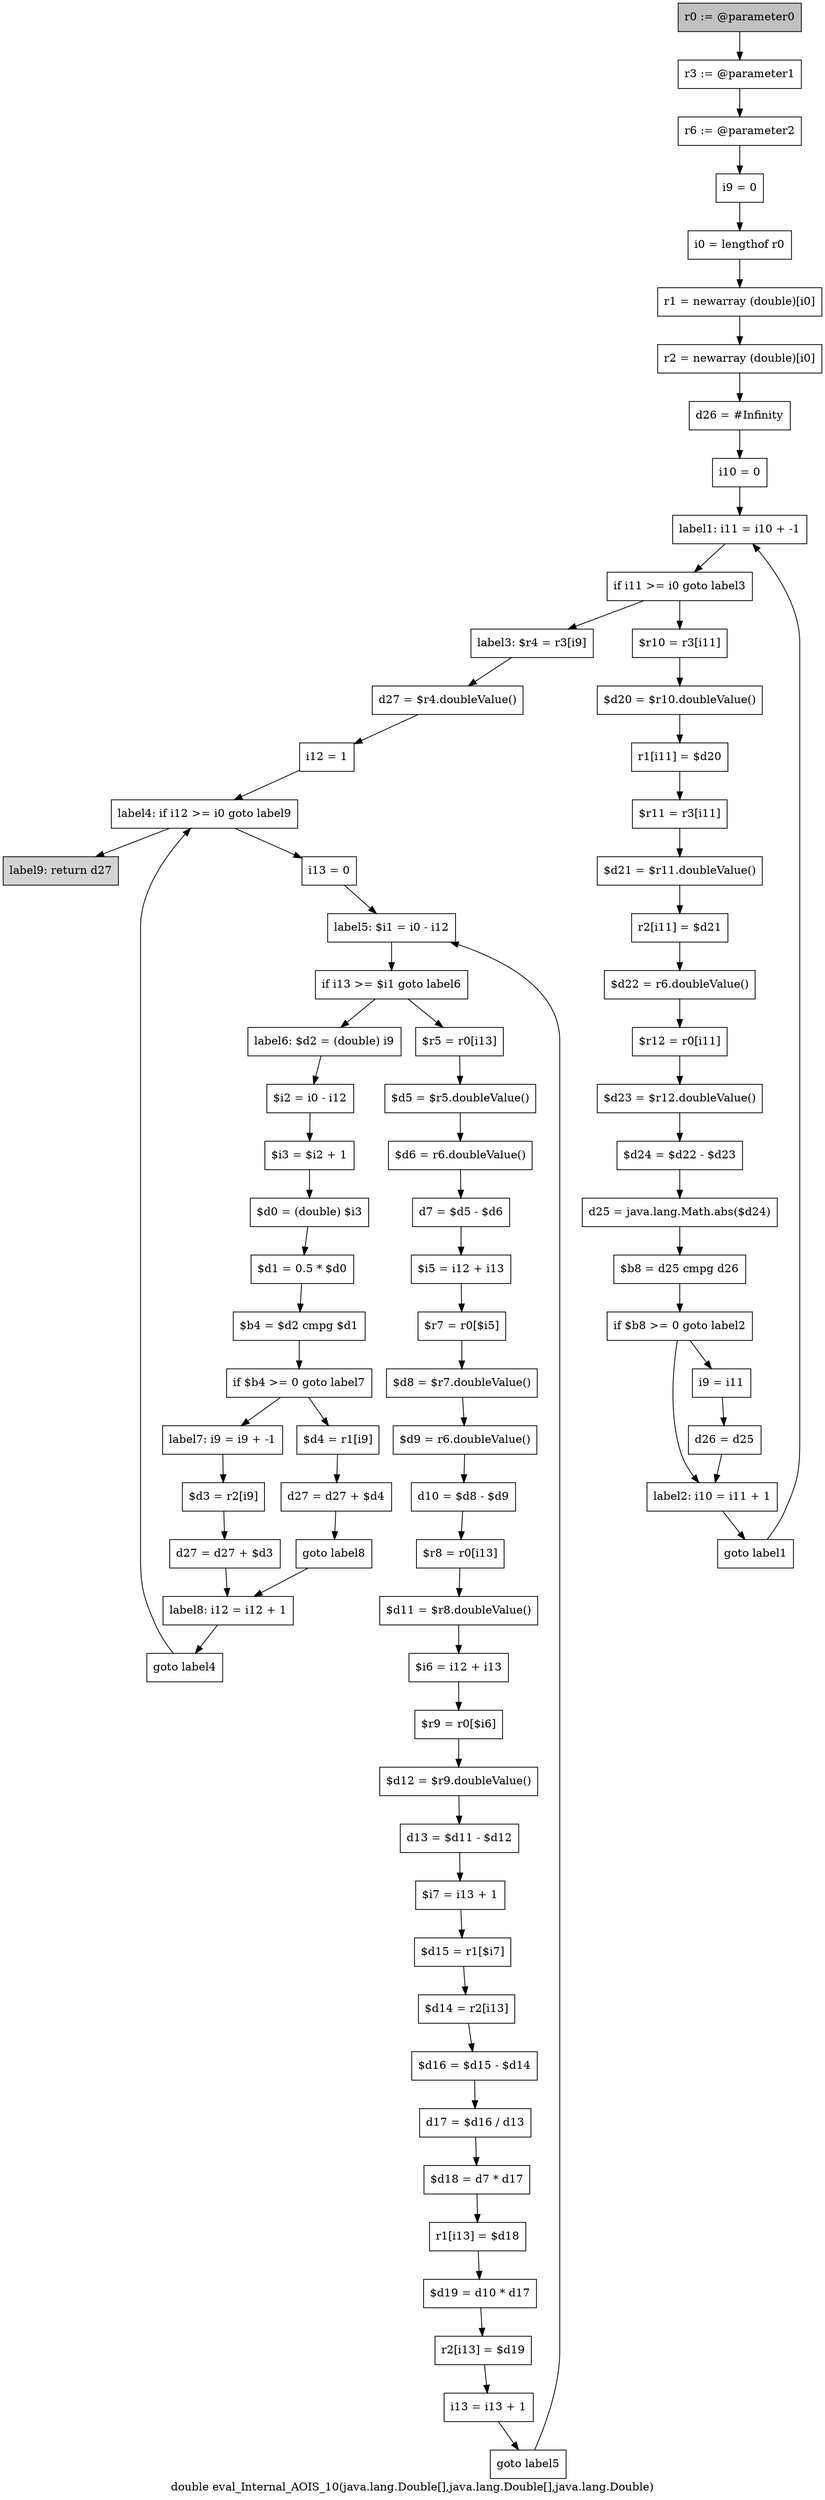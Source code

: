 digraph "double eval_Internal_AOIS_10(java.lang.Double[],java.lang.Double[],java.lang.Double)" {
    label="double eval_Internal_AOIS_10(java.lang.Double[],java.lang.Double[],java.lang.Double)";
    node [shape=box];
    "0" [style=filled,fillcolor=gray,label="r0 := @parameter0",];
    "1" [label="r3 := @parameter1",];
    "0"->"1";
    "2" [label="r6 := @parameter2",];
    "1"->"2";
    "3" [label="i9 = 0",];
    "2"->"3";
    "4" [label="i0 = lengthof r0",];
    "3"->"4";
    "5" [label="r1 = newarray (double)[i0]",];
    "4"->"5";
    "6" [label="r2 = newarray (double)[i0]",];
    "5"->"6";
    "7" [label="d26 = #Infinity",];
    "6"->"7";
    "8" [label="i10 = 0",];
    "7"->"8";
    "9" [label="label1: i11 = i10 + -1",];
    "8"->"9";
    "10" [label="if i11 >= i0 goto label3",];
    "9"->"10";
    "11" [label="$r10 = r3[i11]",];
    "10"->"11";
    "28" [label="label3: $r4 = r3[i9]",];
    "10"->"28";
    "12" [label="$d20 = $r10.doubleValue()",];
    "11"->"12";
    "13" [label="r1[i11] = $d20",];
    "12"->"13";
    "14" [label="$r11 = r3[i11]",];
    "13"->"14";
    "15" [label="$d21 = $r11.doubleValue()",];
    "14"->"15";
    "16" [label="r2[i11] = $d21",];
    "15"->"16";
    "17" [label="$d22 = r6.doubleValue()",];
    "16"->"17";
    "18" [label="$r12 = r0[i11]",];
    "17"->"18";
    "19" [label="$d23 = $r12.doubleValue()",];
    "18"->"19";
    "20" [label="$d24 = $d22 - $d23",];
    "19"->"20";
    "21" [label="d25 = java.lang.Math.abs($d24)",];
    "20"->"21";
    "22" [label="$b8 = d25 cmpg d26",];
    "21"->"22";
    "23" [label="if $b8 >= 0 goto label2",];
    "22"->"23";
    "24" [label="i9 = i11",];
    "23"->"24";
    "26" [label="label2: i10 = i11 + 1",];
    "23"->"26";
    "25" [label="d26 = d25",];
    "24"->"25";
    "25"->"26";
    "27" [label="goto label1",];
    "26"->"27";
    "27"->"9";
    "29" [label="d27 = $r4.doubleValue()",];
    "28"->"29";
    "30" [label="i12 = 1",];
    "29"->"30";
    "31" [label="label4: if i12 >= i0 goto label9",];
    "30"->"31";
    "32" [label="i13 = 0",];
    "31"->"32";
    "76" [style=filled,fillcolor=lightgray,label="label9: return d27",];
    "31"->"76";
    "33" [label="label5: $i1 = i0 - i12",];
    "32"->"33";
    "34" [label="if i13 >= $i1 goto label6",];
    "33"->"34";
    "35" [label="$r5 = r0[i13]",];
    "34"->"35";
    "61" [label="label6: $d2 = (double) i9",];
    "34"->"61";
    "36" [label="$d5 = $r5.doubleValue()",];
    "35"->"36";
    "37" [label="$d6 = r6.doubleValue()",];
    "36"->"37";
    "38" [label="d7 = $d5 - $d6",];
    "37"->"38";
    "39" [label="$i5 = i12 + i13",];
    "38"->"39";
    "40" [label="$r7 = r0[$i5]",];
    "39"->"40";
    "41" [label="$d8 = $r7.doubleValue()",];
    "40"->"41";
    "42" [label="$d9 = r6.doubleValue()",];
    "41"->"42";
    "43" [label="d10 = $d8 - $d9",];
    "42"->"43";
    "44" [label="$r8 = r0[i13]",];
    "43"->"44";
    "45" [label="$d11 = $r8.doubleValue()",];
    "44"->"45";
    "46" [label="$i6 = i12 + i13",];
    "45"->"46";
    "47" [label="$r9 = r0[$i6]",];
    "46"->"47";
    "48" [label="$d12 = $r9.doubleValue()",];
    "47"->"48";
    "49" [label="d13 = $d11 - $d12",];
    "48"->"49";
    "50" [label="$i7 = i13 + 1",];
    "49"->"50";
    "51" [label="$d15 = r1[$i7]",];
    "50"->"51";
    "52" [label="$d14 = r2[i13]",];
    "51"->"52";
    "53" [label="$d16 = $d15 - $d14",];
    "52"->"53";
    "54" [label="d17 = $d16 / d13",];
    "53"->"54";
    "55" [label="$d18 = d7 * d17",];
    "54"->"55";
    "56" [label="r1[i13] = $d18",];
    "55"->"56";
    "57" [label="$d19 = d10 * d17",];
    "56"->"57";
    "58" [label="r2[i13] = $d19",];
    "57"->"58";
    "59" [label="i13 = i13 + 1",];
    "58"->"59";
    "60" [label="goto label5",];
    "59"->"60";
    "60"->"33";
    "62" [label="$i2 = i0 - i12",];
    "61"->"62";
    "63" [label="$i3 = $i2 + 1",];
    "62"->"63";
    "64" [label="$d0 = (double) $i3",];
    "63"->"64";
    "65" [label="$d1 = 0.5 * $d0",];
    "64"->"65";
    "66" [label="$b4 = $d2 cmpg $d1",];
    "65"->"66";
    "67" [label="if $b4 >= 0 goto label7",];
    "66"->"67";
    "68" [label="$d4 = r1[i9]",];
    "67"->"68";
    "71" [label="label7: i9 = i9 + -1",];
    "67"->"71";
    "69" [label="d27 = d27 + $d4",];
    "68"->"69";
    "70" [label="goto label8",];
    "69"->"70";
    "74" [label="label8: i12 = i12 + 1",];
    "70"->"74";
    "72" [label="$d3 = r2[i9]",];
    "71"->"72";
    "73" [label="d27 = d27 + $d3",];
    "72"->"73";
    "73"->"74";
    "75" [label="goto label4",];
    "74"->"75";
    "75"->"31";
}
